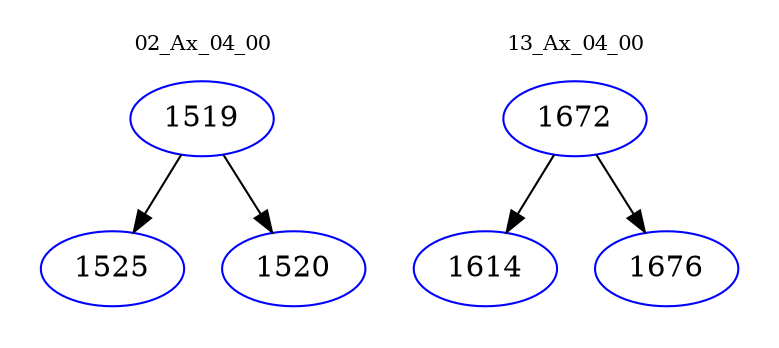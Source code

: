 digraph{
subgraph cluster_0 {
color = white
label = "02_Ax_04_00";
fontsize=10;
T0_1519 [label="1519", color="blue"]
T0_1519 -> T0_1525 [color="black"]
T0_1525 [label="1525", color="blue"]
T0_1519 -> T0_1520 [color="black"]
T0_1520 [label="1520", color="blue"]
}
subgraph cluster_1 {
color = white
label = "13_Ax_04_00";
fontsize=10;
T1_1672 [label="1672", color="blue"]
T1_1672 -> T1_1614 [color="black"]
T1_1614 [label="1614", color="blue"]
T1_1672 -> T1_1676 [color="black"]
T1_1676 [label="1676", color="blue"]
}
}
